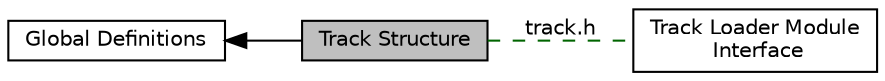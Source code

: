 digraph "Track Structure"
{
  edge [fontname="Helvetica",fontsize="10",labelfontname="Helvetica",labelfontsize="10"];
  node [fontname="Helvetica",fontsize="10",shape=record];
  rankdir=LR;
  Node0 [label="Track Structure",height=0.2,width=0.4,color="black", fillcolor="grey75", style="filled", fontcolor="black"];
  Node2 [label="Track Loader Module\l Interface",height=0.2,width=0.4,color="black", fillcolor="white", style="filled",URL="$group__trackmodint.html",tooltip="Interface for track loader modules, the track loader module is discovered and loaded during runtime..."];
  Node1 [label="Global Definitions",height=0.2,width=0.4,color="black", fillcolor="white", style="filled",URL="$group__definitions.html",tooltip="This is the global definitions used in TORCS. "];
  Node1->Node0 [shape=plaintext, dir="back", style="solid"];
  Node0->Node2 [shape=plaintext, label="track.h", color="darkgreen", dir="none", style="dashed"];
}
